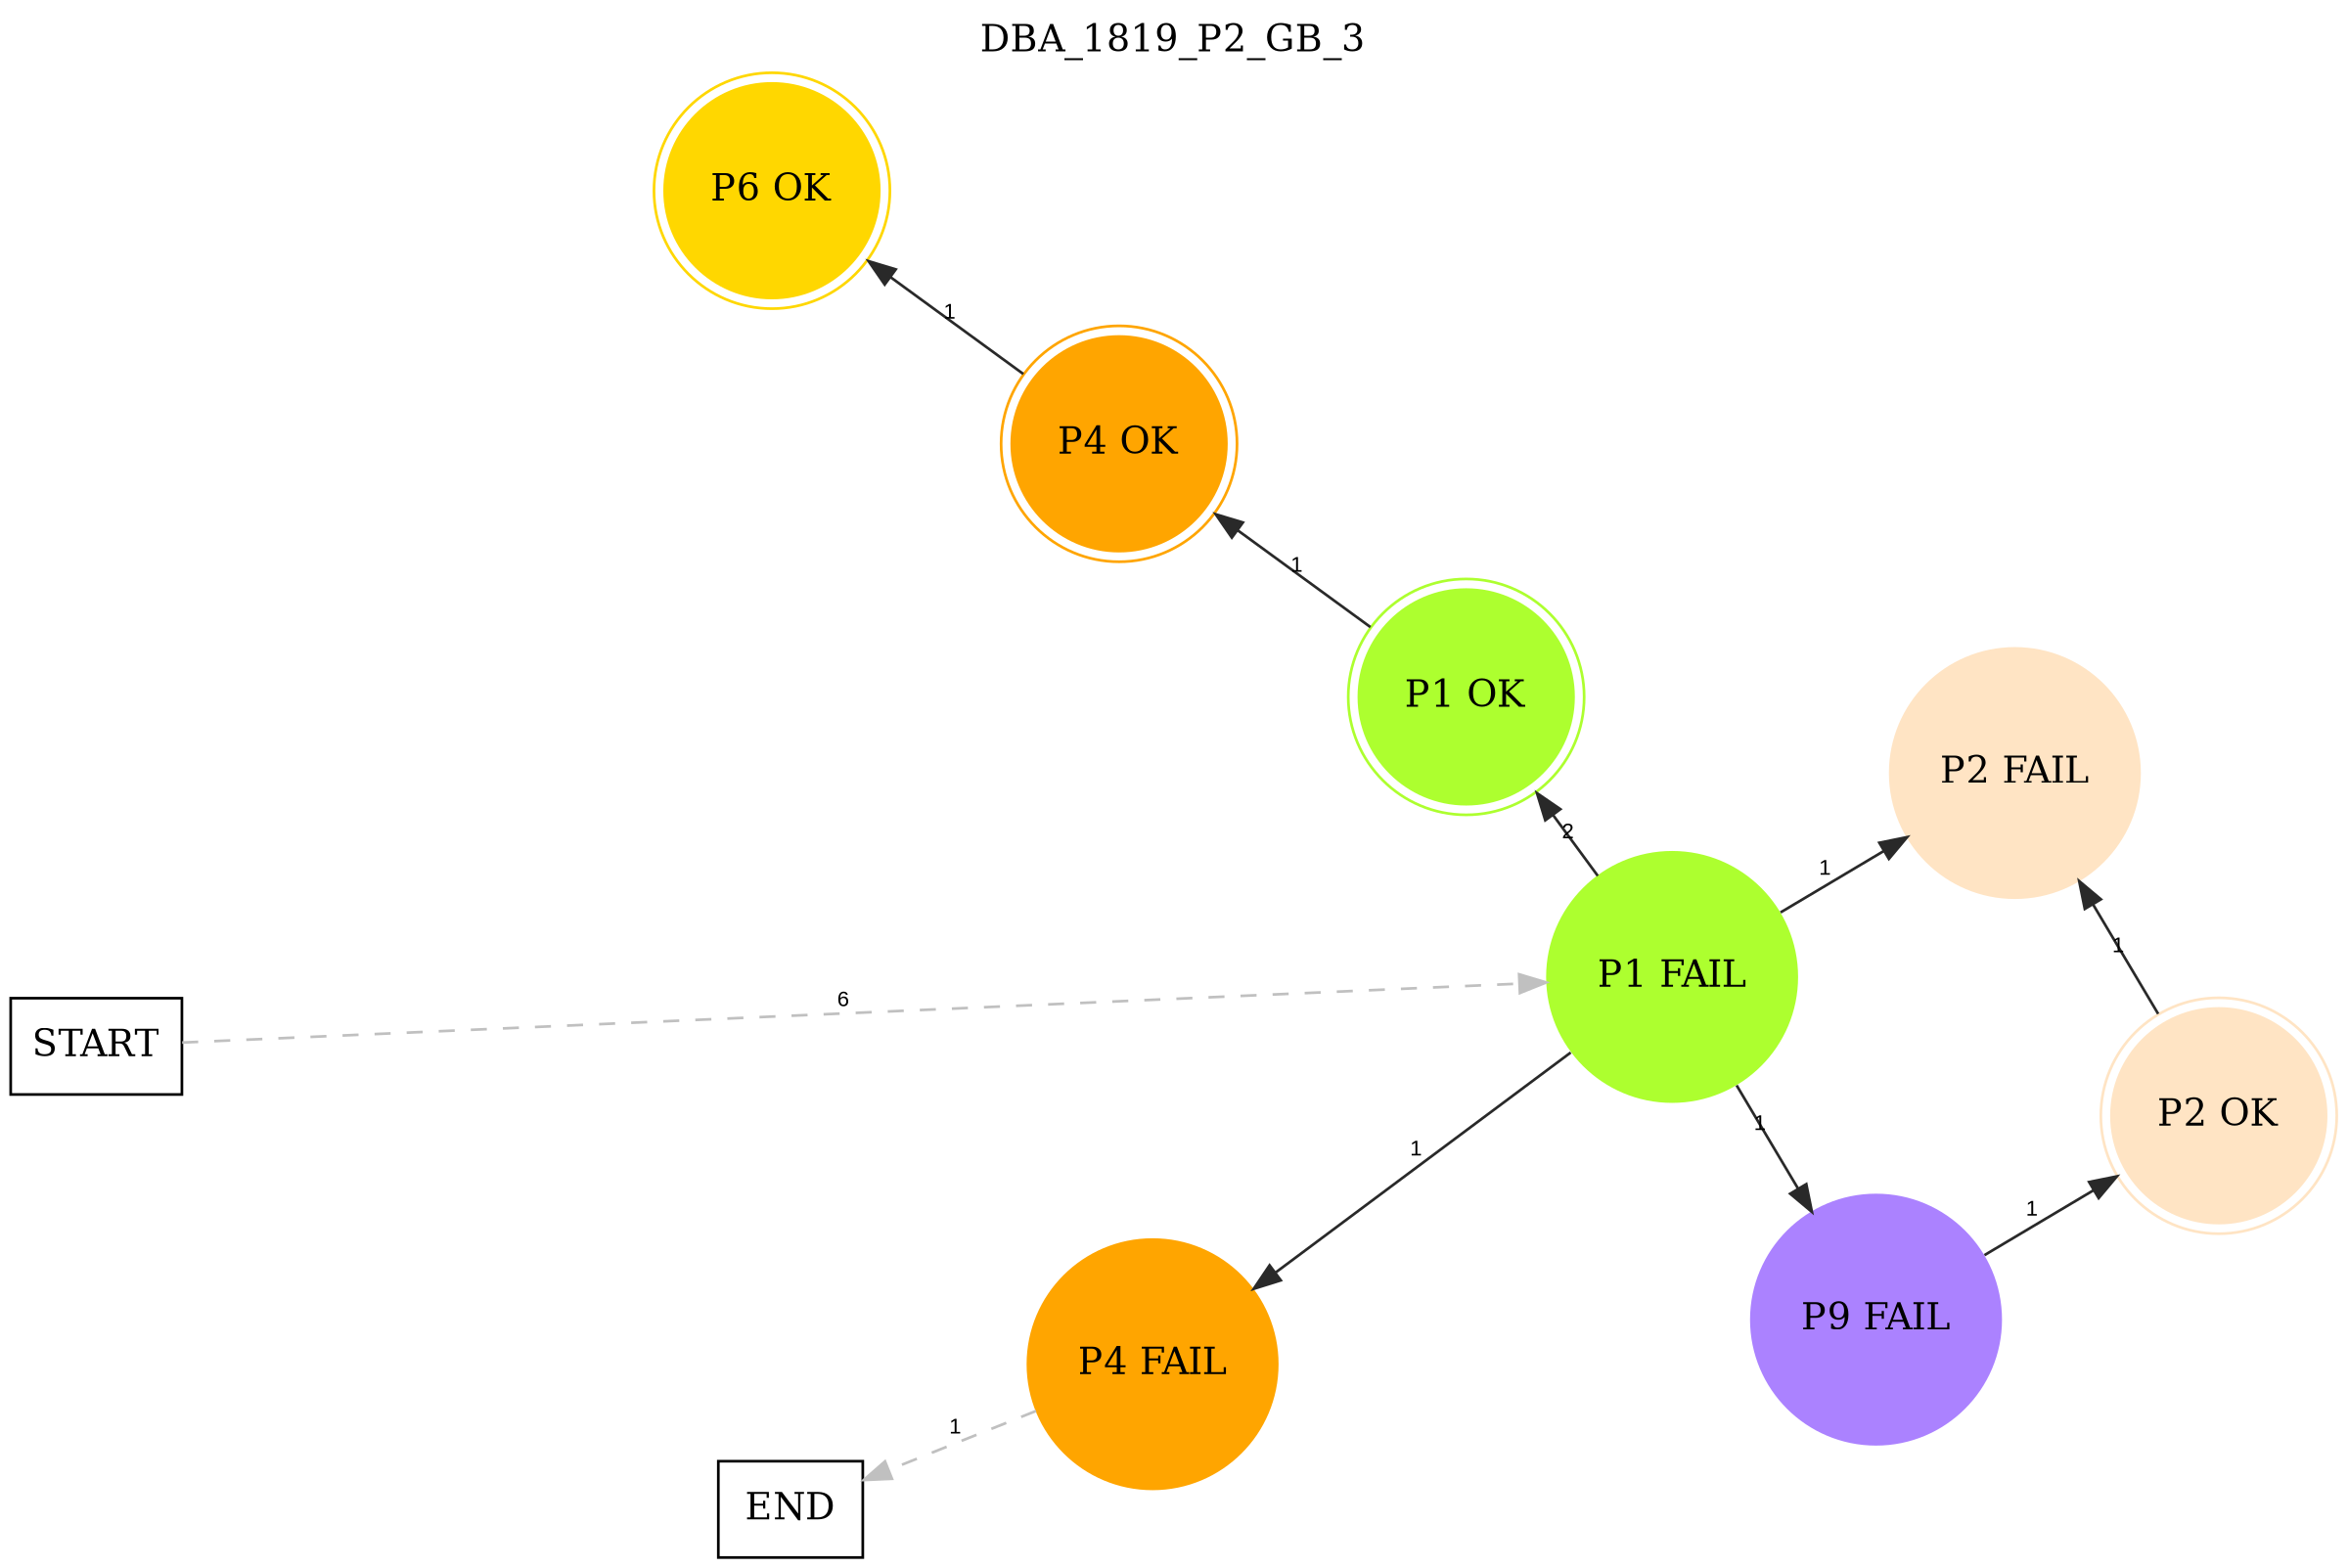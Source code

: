 digraph DBA_1819_P2_GB_3 {
	labelloc="t";
	label=DBA_1819_P2_GB_3;
	dpi = 150
	size="16,11!";
	margin = 0;
layout=circo;
"START" [shape=box, fillcolor=white, style=filled, color=black]
"P1 FAIL" [shape=circle, color=greenyellow, style=filled]
"P1 OK" [shape=circle, color=greenyellow, peripheries=2, style=filled]
"P4 OK" [shape=circle, color=orange, peripheries=2, style=filled]
"P6 OK" [shape=circle, color=gold, peripheries=2, style=filled]
"P2 FAIL" [shape=circle, color=bisque, style=filled]
"P9 FAIL" [shape=circle, color=mediumpurple1, style=filled]
"P2 OK" [shape=circle, color=bisque, peripheries=2, style=filled]
"P4 FAIL" [shape=circle, color=orange, style=filled]
"END" [shape=box, fillcolor=white, style=filled, color=black]
"START" -> "P1 FAIL" [ style = dashed color=grey label ="6" labelfloat=false fontname="Arial" fontsize=8]

"P1 FAIL" -> "P1 OK" [ color=grey16 penwidth = "1"label ="2" labelfloat=false fontname="Arial" fontsize=8]

"P1 FAIL" -> "P2 FAIL" [ color=grey16 penwidth = "1"label ="1" labelfloat=false fontname="Arial" fontsize=8]

"P1 FAIL" -> "P9 FAIL" [ color=grey16 penwidth = "1"label ="1" labelfloat=false fontname="Arial" fontsize=8]

"P1 FAIL" -> "P4 FAIL" [ color=grey16 penwidth = "1"label ="1" labelfloat=false fontname="Arial" fontsize=8]

"P1 OK" -> "P4 OK" [ color=grey16 penwidth = "1"label ="1" labelfloat=false fontname="Arial" fontsize=8]

"P4 OK" -> "P6 OK" [ color=grey16 penwidth = "1"label ="1" labelfloat=false fontname="Arial" fontsize=8]

"P9 FAIL" -> "P2 OK" [ color=grey16 penwidth = "1"label ="1" labelfloat=false fontname="Arial" fontsize=8]

"P2 OK" -> "P2 FAIL" [ color=grey16 penwidth = "1"label ="1" labelfloat=false fontname="Arial" fontsize=8]

"P4 FAIL" -> "END" [ style = dashed color=grey label ="1" labelfloat=false fontname="Arial" fontsize=8]

}
